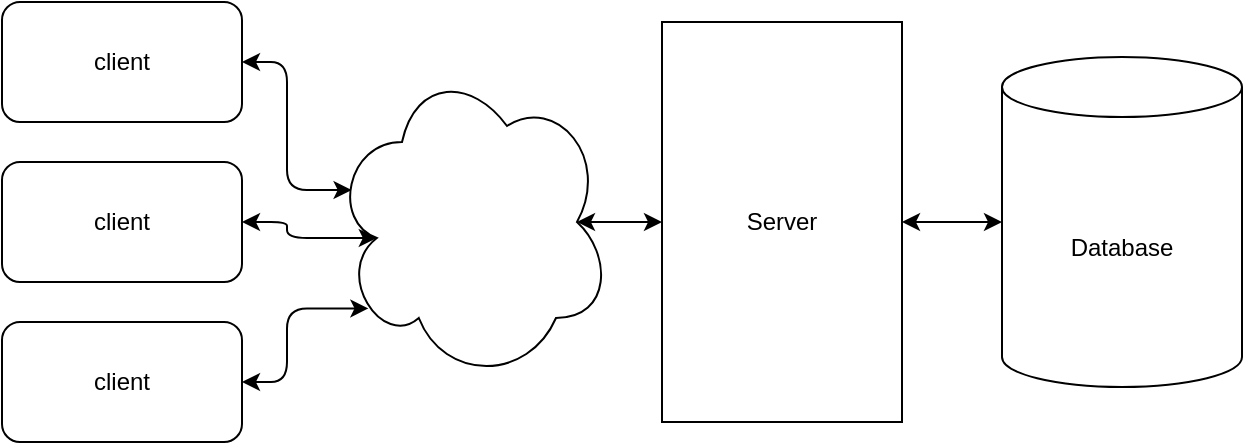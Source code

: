 <mxfile version="22.1.18" type="device">
  <diagram name="Page-1" id="Pb-g-ttcNi9E8Xs-l65I">
    <mxGraphModel dx="1050" dy="522" grid="1" gridSize="10" guides="1" tooltips="1" connect="1" arrows="1" fold="1" page="1" pageScale="1" pageWidth="850" pageHeight="1100" math="0" shadow="0">
      <root>
        <mxCell id="0" />
        <mxCell id="1" parent="0" />
        <mxCell id="gw6Gdv-FfUhg9unz1Tcw-1" value="client" style="rounded=1;whiteSpace=wrap;html=1;" parent="1" vertex="1">
          <mxGeometry x="80" y="90" width="120" height="60" as="geometry" />
        </mxCell>
        <mxCell id="gw6Gdv-FfUhg9unz1Tcw-2" value="client" style="rounded=1;whiteSpace=wrap;html=1;" parent="1" vertex="1">
          <mxGeometry x="80" y="170" width="120" height="60" as="geometry" />
        </mxCell>
        <mxCell id="gw6Gdv-FfUhg9unz1Tcw-3" value="client" style="rounded=1;whiteSpace=wrap;html=1;" parent="1" vertex="1">
          <mxGeometry x="80" y="250" width="120" height="60" as="geometry" />
        </mxCell>
        <mxCell id="gw6Gdv-FfUhg9unz1Tcw-7" style="edgeStyle=orthogonalEdgeStyle;rounded=0;orthogonalLoop=1;jettySize=auto;html=1;exitX=1;exitY=0.5;exitDx=0;exitDy=0;startArrow=classic;startFill=1;" parent="1" source="gw6Gdv-FfUhg9unz1Tcw-6" target="gw6Gdv-FfUhg9unz1Tcw-13" edge="1">
          <mxGeometry relative="1" as="geometry">
            <mxPoint x="655" y="140" as="targetPoint" />
          </mxGeometry>
        </mxCell>
        <mxCell id="gw6Gdv-FfUhg9unz1Tcw-6" value="Server" style="rounded=0;whiteSpace=wrap;html=1;" parent="1" vertex="1">
          <mxGeometry x="410" y="100" width="120" height="200" as="geometry" />
        </mxCell>
        <mxCell id="gw6Gdv-FfUhg9unz1Tcw-13" value="Database" style="shape=cylinder3;whiteSpace=wrap;html=1;boundedLbl=1;backgroundOutline=1;size=15;" parent="1" vertex="1">
          <mxGeometry x="580" y="117.5" width="120" height="165" as="geometry" />
        </mxCell>
        <mxCell id="iCoxEldOFcv_246vnbyv-3" style="edgeStyle=orthogonalEdgeStyle;rounded=1;orthogonalLoop=1;jettySize=auto;html=1;exitX=0.07;exitY=0.4;exitDx=0;exitDy=0;exitPerimeter=0;entryX=1;entryY=0.5;entryDx=0;entryDy=0;curved=0;startArrow=classic;startFill=1;" edge="1" parent="1" source="iCoxEldOFcv_246vnbyv-2" target="gw6Gdv-FfUhg9unz1Tcw-1">
          <mxGeometry relative="1" as="geometry" />
        </mxCell>
        <mxCell id="iCoxEldOFcv_246vnbyv-4" style="edgeStyle=orthogonalEdgeStyle;rounded=1;orthogonalLoop=1;jettySize=auto;html=1;exitX=0.16;exitY=0.55;exitDx=0;exitDy=0;exitPerimeter=0;entryX=1;entryY=0.5;entryDx=0;entryDy=0;curved=0;startArrow=classic;startFill=1;" edge="1" parent="1" source="iCoxEldOFcv_246vnbyv-2" target="gw6Gdv-FfUhg9unz1Tcw-2">
          <mxGeometry relative="1" as="geometry" />
        </mxCell>
        <mxCell id="iCoxEldOFcv_246vnbyv-5" style="edgeStyle=orthogonalEdgeStyle;rounded=1;orthogonalLoop=1;jettySize=auto;html=1;exitX=0.13;exitY=0.77;exitDx=0;exitDy=0;exitPerimeter=0;curved=0;startArrow=classic;startFill=1;" edge="1" parent="1" source="iCoxEldOFcv_246vnbyv-2" target="gw6Gdv-FfUhg9unz1Tcw-3">
          <mxGeometry relative="1" as="geometry" />
        </mxCell>
        <mxCell id="iCoxEldOFcv_246vnbyv-6" style="edgeStyle=orthogonalEdgeStyle;rounded=1;orthogonalLoop=1;jettySize=auto;html=1;exitX=0.875;exitY=0.5;exitDx=0;exitDy=0;exitPerimeter=0;entryX=0;entryY=0.5;entryDx=0;entryDy=0;startArrow=classic;startFill=1;curved=0;" edge="1" parent="1" source="iCoxEldOFcv_246vnbyv-2" target="gw6Gdv-FfUhg9unz1Tcw-6">
          <mxGeometry relative="1" as="geometry" />
        </mxCell>
        <mxCell id="iCoxEldOFcv_246vnbyv-2" value="" style="ellipse;shape=cloud;whiteSpace=wrap;html=1;" vertex="1" parent="1">
          <mxGeometry x="245" y="120" width="140" height="160" as="geometry" />
        </mxCell>
      </root>
    </mxGraphModel>
  </diagram>
</mxfile>
